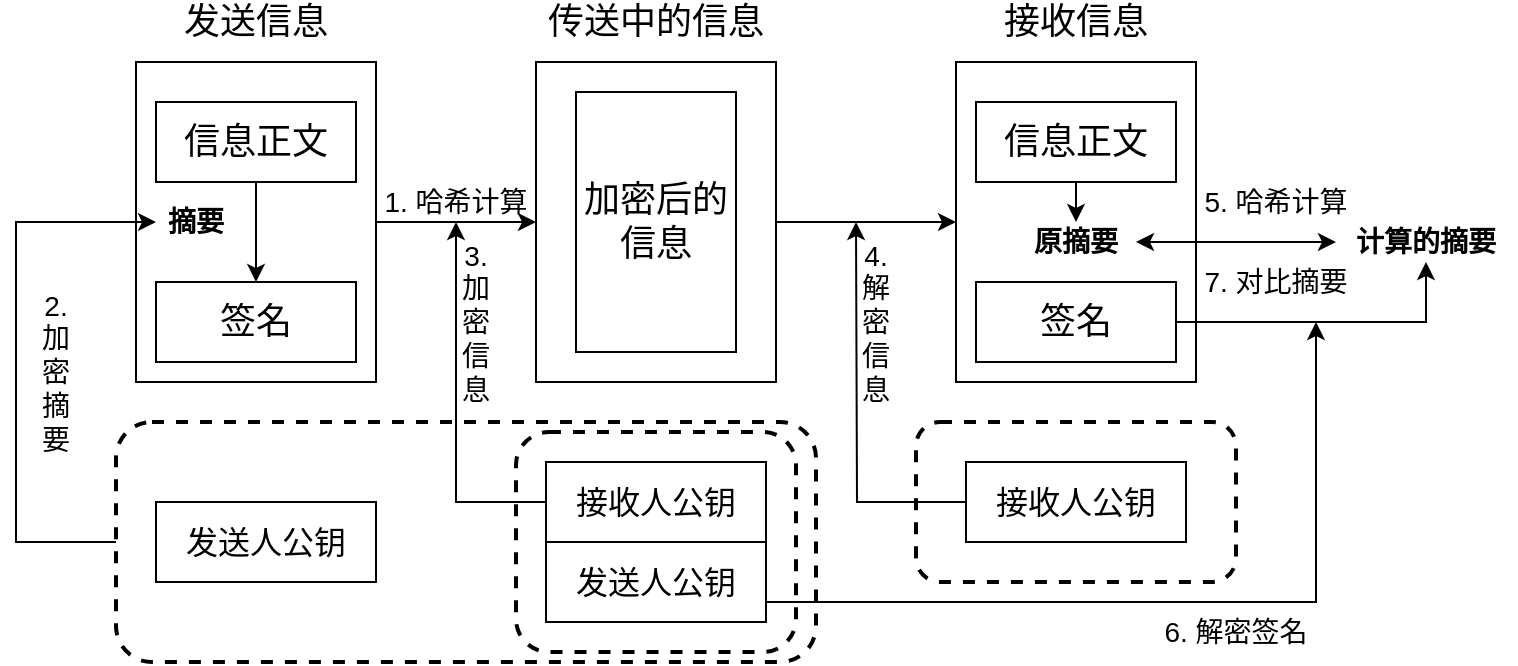 <mxfile version="14.6.11" type="github">
  <diagram id="GYiH3a7vK1oOKCzfAaTV" name="Page-1">
    <mxGraphModel dx="850" dy="502" grid="1" gridSize="10" guides="1" tooltips="1" connect="1" arrows="1" fold="1" page="0" pageScale="1" pageWidth="827" pageHeight="1169" math="0" shadow="0">
      <root>
        <mxCell id="0" />
        <mxCell id="1" parent="0" />
        <mxCell id="eQzSi57OZZ5EPF46wHgy-8" value="" style="rounded=0;whiteSpace=wrap;html=1;" parent="1" vertex="1">
          <mxGeometry x="640" y="120" width="120" height="160" as="geometry" />
        </mxCell>
        <mxCell id="eQzSi57OZZ5EPF46wHgy-20" value="" style="rounded=1;whiteSpace=wrap;html=1;fillColor=none;dashed=1;strokeWidth=2;" parent="1" vertex="1">
          <mxGeometry x="620" y="300" width="160" height="80" as="geometry" />
        </mxCell>
        <mxCell id="eQzSi57OZZ5EPF46wHgy-18" value="" style="rounded=1;whiteSpace=wrap;html=1;fillColor=none;dashed=1;strokeWidth=2;" parent="1" vertex="1">
          <mxGeometry x="220" y="300" width="350" height="120" as="geometry" />
        </mxCell>
        <mxCell id="eQzSi57OZZ5EPF46wHgy-19" value="" style="rounded=1;whiteSpace=wrap;html=1;fillColor=none;dashed=1;strokeWidth=2;" parent="1" vertex="1">
          <mxGeometry x="420" y="305" width="140" height="110" as="geometry" />
        </mxCell>
        <mxCell id="eQzSi57OZZ5EPF46wHgy-21" style="edgeStyle=orthogonalEdgeStyle;rounded=0;orthogonalLoop=1;jettySize=auto;html=1;exitX=1;exitY=0.5;exitDx=0;exitDy=0;entryX=0;entryY=0.5;entryDx=0;entryDy=0;" parent="1" source="eQzSi57OZZ5EPF46wHgy-1" target="eQzSi57OZZ5EPF46wHgy-6" edge="1">
          <mxGeometry relative="1" as="geometry" />
        </mxCell>
        <mxCell id="eQzSi57OZZ5EPF46wHgy-1" value="" style="rounded=0;whiteSpace=wrap;html=1;" parent="1" vertex="1">
          <mxGeometry x="230" y="120" width="120" height="160" as="geometry" />
        </mxCell>
        <mxCell id="eQzSi57OZZ5EPF46wHgy-5" style="edgeStyle=orthogonalEdgeStyle;rounded=0;orthogonalLoop=1;jettySize=auto;html=1;exitX=0.5;exitY=1;exitDx=0;exitDy=0;" parent="1" source="eQzSi57OZZ5EPF46wHgy-2" target="eQzSi57OZZ5EPF46wHgy-3" edge="1">
          <mxGeometry relative="1" as="geometry" />
        </mxCell>
        <mxCell id="eQzSi57OZZ5EPF46wHgy-2" value="&lt;font style=&quot;font-size: 18px&quot;&gt;信息正文&lt;/font&gt;" style="rounded=0;whiteSpace=wrap;html=1;" parent="1" vertex="1">
          <mxGeometry x="240" y="140" width="100" height="40" as="geometry" />
        </mxCell>
        <mxCell id="eQzSi57OZZ5EPF46wHgy-3" value="&lt;font style=&quot;font-size: 18px&quot;&gt;签名&lt;/font&gt;" style="rounded=0;whiteSpace=wrap;html=1;" parent="1" vertex="1">
          <mxGeometry x="240" y="230" width="100" height="40" as="geometry" />
        </mxCell>
        <mxCell id="eQzSi57OZZ5EPF46wHgy-4" value="&lt;font style=&quot;font-size: 18px&quot;&gt;发送信息&lt;/font&gt;" style="text;html=1;strokeColor=none;fillColor=none;align=center;verticalAlign=middle;whiteSpace=wrap;rounded=0;" parent="1" vertex="1">
          <mxGeometry x="250" y="90" width="80" height="20" as="geometry" />
        </mxCell>
        <mxCell id="eQzSi57OZZ5EPF46wHgy-23" style="edgeStyle=orthogonalEdgeStyle;rounded=0;orthogonalLoop=1;jettySize=auto;html=1;exitX=1;exitY=0.5;exitDx=0;exitDy=0;" parent="1" source="eQzSi57OZZ5EPF46wHgy-6" target="eQzSi57OZZ5EPF46wHgy-8" edge="1">
          <mxGeometry relative="1" as="geometry" />
        </mxCell>
        <mxCell id="eQzSi57OZZ5EPF46wHgy-6" value="" style="rounded=0;whiteSpace=wrap;html=1;" parent="1" vertex="1">
          <mxGeometry x="430" y="120" width="120" height="160" as="geometry" />
        </mxCell>
        <mxCell id="eQzSi57OZZ5EPF46wHgy-7" value="&lt;font style=&quot;font-size: 18px&quot;&gt;加密后的信息&lt;/font&gt;" style="rounded=0;whiteSpace=wrap;html=1;" parent="1" vertex="1">
          <mxGeometry x="450" y="135" width="80" height="130" as="geometry" />
        </mxCell>
        <mxCell id="eQzSi57OZZ5EPF46wHgy-40" style="edgeStyle=orthogonalEdgeStyle;rounded=0;orthogonalLoop=1;jettySize=auto;html=1;exitX=0.5;exitY=1;exitDx=0;exitDy=0;entryX=0.5;entryY=0;entryDx=0;entryDy=0;startArrow=none;startFill=0;" parent="1" source="eQzSi57OZZ5EPF46wHgy-10" target="eQzSi57OZZ5EPF46wHgy-38" edge="1">
          <mxGeometry relative="1" as="geometry" />
        </mxCell>
        <mxCell id="eQzSi57OZZ5EPF46wHgy-10" value="&lt;font style=&quot;font-size: 18px&quot;&gt;信息正文&lt;/font&gt;" style="rounded=0;whiteSpace=wrap;html=1;" parent="1" vertex="1">
          <mxGeometry x="650" y="140" width="100" height="40" as="geometry" />
        </mxCell>
        <mxCell id="eQzSi57OZZ5EPF46wHgy-37" style="edgeStyle=orthogonalEdgeStyle;rounded=0;orthogonalLoop=1;jettySize=auto;html=1;exitX=1;exitY=0.5;exitDx=0;exitDy=0;entryX=0.5;entryY=1;entryDx=0;entryDy=0;" parent="1" source="eQzSi57OZZ5EPF46wHgy-11" target="eQzSi57OZZ5EPF46wHgy-36" edge="1">
          <mxGeometry relative="1" as="geometry" />
        </mxCell>
        <mxCell id="eQzSi57OZZ5EPF46wHgy-11" value="&lt;font style=&quot;font-size: 18px&quot;&gt;签名&lt;/font&gt;" style="rounded=0;whiteSpace=wrap;html=1;" parent="1" vertex="1">
          <mxGeometry x="650" y="230" width="100" height="40" as="geometry" />
        </mxCell>
        <mxCell id="eQzSi57OZZ5EPF46wHgy-12" value="&lt;font style=&quot;font-size: 18px&quot;&gt;接收信息&lt;/font&gt;" style="text;html=1;strokeColor=none;fillColor=none;align=center;verticalAlign=middle;whiteSpace=wrap;rounded=0;" parent="1" vertex="1">
          <mxGeometry x="660" y="90" width="80" height="20" as="geometry" />
        </mxCell>
        <mxCell id="eQzSi57OZZ5EPF46wHgy-13" value="&lt;font style=&quot;font-size: 18px&quot;&gt;传送中的信息&lt;/font&gt;" style="text;html=1;strokeColor=none;fillColor=none;align=center;verticalAlign=middle;whiteSpace=wrap;rounded=0;" parent="1" vertex="1">
          <mxGeometry x="430" y="90" width="120" height="20" as="geometry" />
        </mxCell>
        <mxCell id="eQzSi57OZZ5EPF46wHgy-14" value="&lt;font style=&quot;font-size: 16px&quot;&gt;发送人公钥&lt;/font&gt;" style="rounded=0;whiteSpace=wrap;html=1;" parent="1" vertex="1">
          <mxGeometry x="240" y="340" width="110" height="40" as="geometry" />
        </mxCell>
        <mxCell id="eQzSi57OZZ5EPF46wHgy-45" style="edgeStyle=orthogonalEdgeStyle;rounded=0;orthogonalLoop=1;jettySize=auto;html=1;exitX=1;exitY=0.75;exitDx=0;exitDy=0;startArrow=none;startFill=0;" parent="1" source="eQzSi57OZZ5EPF46wHgy-15" edge="1">
          <mxGeometry relative="1" as="geometry">
            <mxPoint x="820" y="250" as="targetPoint" />
            <Array as="points">
              <mxPoint x="820" y="390" />
            </Array>
          </mxGeometry>
        </mxCell>
        <mxCell id="eQzSi57OZZ5EPF46wHgy-15" value="&lt;font style=&quot;font-size: 16px&quot;&gt;发送人公钥&lt;/font&gt;" style="rounded=0;whiteSpace=wrap;html=1;" parent="1" vertex="1">
          <mxGeometry x="435" y="360" width="110" height="40" as="geometry" />
        </mxCell>
        <mxCell id="eQzSi57OZZ5EPF46wHgy-32" style="edgeStyle=orthogonalEdgeStyle;rounded=0;orthogonalLoop=1;jettySize=auto;html=1;exitX=0;exitY=0.5;exitDx=0;exitDy=0;entryX=0.5;entryY=1;entryDx=0;entryDy=0;" parent="1" source="eQzSi57OZZ5EPF46wHgy-16" target="eQzSi57OZZ5EPF46wHgy-24" edge="1">
          <mxGeometry relative="1" as="geometry" />
        </mxCell>
        <mxCell id="eQzSi57OZZ5EPF46wHgy-16" value="&lt;font style=&quot;font-size: 16px&quot;&gt;接收人公钥&lt;/font&gt;" style="rounded=0;whiteSpace=wrap;html=1;" parent="1" vertex="1">
          <mxGeometry x="435" y="320" width="110" height="40" as="geometry" />
        </mxCell>
        <mxCell id="eQzSi57OZZ5EPF46wHgy-34" style="edgeStyle=orthogonalEdgeStyle;rounded=0;orthogonalLoop=1;jettySize=auto;html=1;exitX=0;exitY=0.5;exitDx=0;exitDy=0;" parent="1" source="eQzSi57OZZ5EPF46wHgy-17" edge="1">
          <mxGeometry relative="1" as="geometry">
            <mxPoint x="590" y="200" as="targetPoint" />
          </mxGeometry>
        </mxCell>
        <mxCell id="eQzSi57OZZ5EPF46wHgy-17" value="&lt;font style=&quot;font-size: 16px&quot;&gt;接收人公钥&lt;/font&gt;" style="rounded=0;whiteSpace=wrap;html=1;" parent="1" vertex="1">
          <mxGeometry x="645" y="320" width="110" height="40" as="geometry" />
        </mxCell>
        <mxCell id="eQzSi57OZZ5EPF46wHgy-26" style="edgeStyle=orthogonalEdgeStyle;rounded=0;orthogonalLoop=1;jettySize=auto;html=1;exitX=0;exitY=0.5;exitDx=0;exitDy=0;entryX=0;entryY=0.5;entryDx=0;entryDy=0;" parent="1" source="eQzSi57OZZ5EPF46wHgy-18" target="eQzSi57OZZ5EPF46wHgy-27" edge="1">
          <mxGeometry relative="1" as="geometry">
            <mxPoint x="180" y="210" as="targetPoint" />
            <Array as="points">
              <mxPoint x="170" y="360" />
              <mxPoint x="170" y="200" />
            </Array>
          </mxGeometry>
        </mxCell>
        <mxCell id="eQzSi57OZZ5EPF46wHgy-24" value="&lt;font style=&quot;font-size: 14px&quot;&gt;1. 哈希计算&lt;/font&gt;" style="text;html=1;strokeColor=none;fillColor=none;align=center;verticalAlign=middle;whiteSpace=wrap;rounded=0;dashed=1;" parent="1" vertex="1">
          <mxGeometry x="350" y="180" width="80" height="20" as="geometry" />
        </mxCell>
        <mxCell id="eQzSi57OZZ5EPF46wHgy-27" value="&lt;font style=&quot;font-size: 14px&quot;&gt;&lt;b&gt;摘要&lt;/b&gt;&lt;/font&gt;" style="text;html=1;strokeColor=none;fillColor=none;align=center;verticalAlign=middle;whiteSpace=wrap;rounded=0;dashed=1;" parent="1" vertex="1">
          <mxGeometry x="240" y="190" width="40" height="20" as="geometry" />
        </mxCell>
        <mxCell id="eQzSi57OZZ5EPF46wHgy-29" value="&lt;font style=&quot;font-size: 14px&quot;&gt;2.&lt;br&gt;加&lt;br&gt;密&lt;br&gt;摘&lt;br&gt;要&lt;/font&gt;" style="text;html=1;strokeColor=none;fillColor=none;align=center;verticalAlign=middle;whiteSpace=wrap;rounded=0;dashed=1;" parent="1" vertex="1">
          <mxGeometry x="170" y="240" width="40" height="70" as="geometry" />
        </mxCell>
        <mxCell id="eQzSi57OZZ5EPF46wHgy-33" value="&lt;font style=&quot;font-size: 14px&quot;&gt;3.&lt;br&gt;加&lt;br&gt;密&lt;br&gt;信&lt;br&gt;息&lt;br&gt;&lt;/font&gt;" style="text;html=1;strokeColor=none;fillColor=none;align=center;verticalAlign=middle;whiteSpace=wrap;rounded=0;dashed=1;" parent="1" vertex="1">
          <mxGeometry x="380" y="215" width="40" height="70" as="geometry" />
        </mxCell>
        <mxCell id="eQzSi57OZZ5EPF46wHgy-35" value="&lt;font style=&quot;font-size: 14px&quot;&gt;4.&lt;br&gt;解&lt;br&gt;密&lt;br&gt;信&lt;br&gt;息&lt;br&gt;&lt;/font&gt;" style="text;html=1;strokeColor=none;fillColor=none;align=center;verticalAlign=middle;whiteSpace=wrap;rounded=0;dashed=1;" parent="1" vertex="1">
          <mxGeometry x="580" y="215" width="40" height="70" as="geometry" />
        </mxCell>
        <mxCell id="eQzSi57OZZ5EPF46wHgy-36" value="&lt;font style=&quot;font-size: 14px&quot;&gt;&lt;b&gt;计算的摘要&lt;/b&gt;&lt;/font&gt;" style="text;html=1;strokeColor=none;fillColor=none;align=center;verticalAlign=middle;whiteSpace=wrap;rounded=0;dashed=1;" parent="1" vertex="1">
          <mxGeometry x="830" y="200" width="90" height="20" as="geometry" />
        </mxCell>
        <mxCell id="eQzSi57OZZ5EPF46wHgy-39" style="edgeStyle=orthogonalEdgeStyle;rounded=0;orthogonalLoop=1;jettySize=auto;html=1;exitX=1;exitY=0.5;exitDx=0;exitDy=0;entryX=0;entryY=0.5;entryDx=0;entryDy=0;startArrow=classic;startFill=1;" parent="1" source="eQzSi57OZZ5EPF46wHgy-38" target="eQzSi57OZZ5EPF46wHgy-36" edge="1">
          <mxGeometry relative="1" as="geometry" />
        </mxCell>
        <mxCell id="eQzSi57OZZ5EPF46wHgy-38" value="&lt;font style=&quot;font-size: 14px&quot;&gt;&lt;b&gt;原摘要&lt;/b&gt;&lt;/font&gt;" style="text;html=1;strokeColor=none;fillColor=none;align=center;verticalAlign=middle;whiteSpace=wrap;rounded=0;dashed=1;" parent="1" vertex="1">
          <mxGeometry x="670" y="200" width="60" height="20" as="geometry" />
        </mxCell>
        <mxCell id="eQzSi57OZZ5EPF46wHgy-42" value="&lt;font style=&quot;font-size: 14px&quot;&gt;5. 哈希计算&lt;/font&gt;" style="text;html=1;strokeColor=none;fillColor=none;align=center;verticalAlign=middle;whiteSpace=wrap;rounded=0;dashed=1;" parent="1" vertex="1">
          <mxGeometry x="760" y="180" width="80" height="20" as="geometry" />
        </mxCell>
        <mxCell id="eQzSi57OZZ5EPF46wHgy-43" value="&lt;font style=&quot;font-size: 14px&quot;&gt;7. 对比摘要&lt;/font&gt;" style="text;html=1;strokeColor=none;fillColor=none;align=center;verticalAlign=middle;whiteSpace=wrap;rounded=0;dashed=1;" parent="1" vertex="1">
          <mxGeometry x="760" y="220" width="80" height="20" as="geometry" />
        </mxCell>
        <mxCell id="eQzSi57OZZ5EPF46wHgy-44" value="&lt;font style=&quot;font-size: 14px&quot;&gt;6. 解密签名&lt;/font&gt;" style="text;html=1;strokeColor=none;fillColor=none;align=center;verticalAlign=middle;whiteSpace=wrap;rounded=0;dashed=1;" parent="1" vertex="1">
          <mxGeometry x="740" y="395" width="80" height="20" as="geometry" />
        </mxCell>
      </root>
    </mxGraphModel>
  </diagram>
</mxfile>
